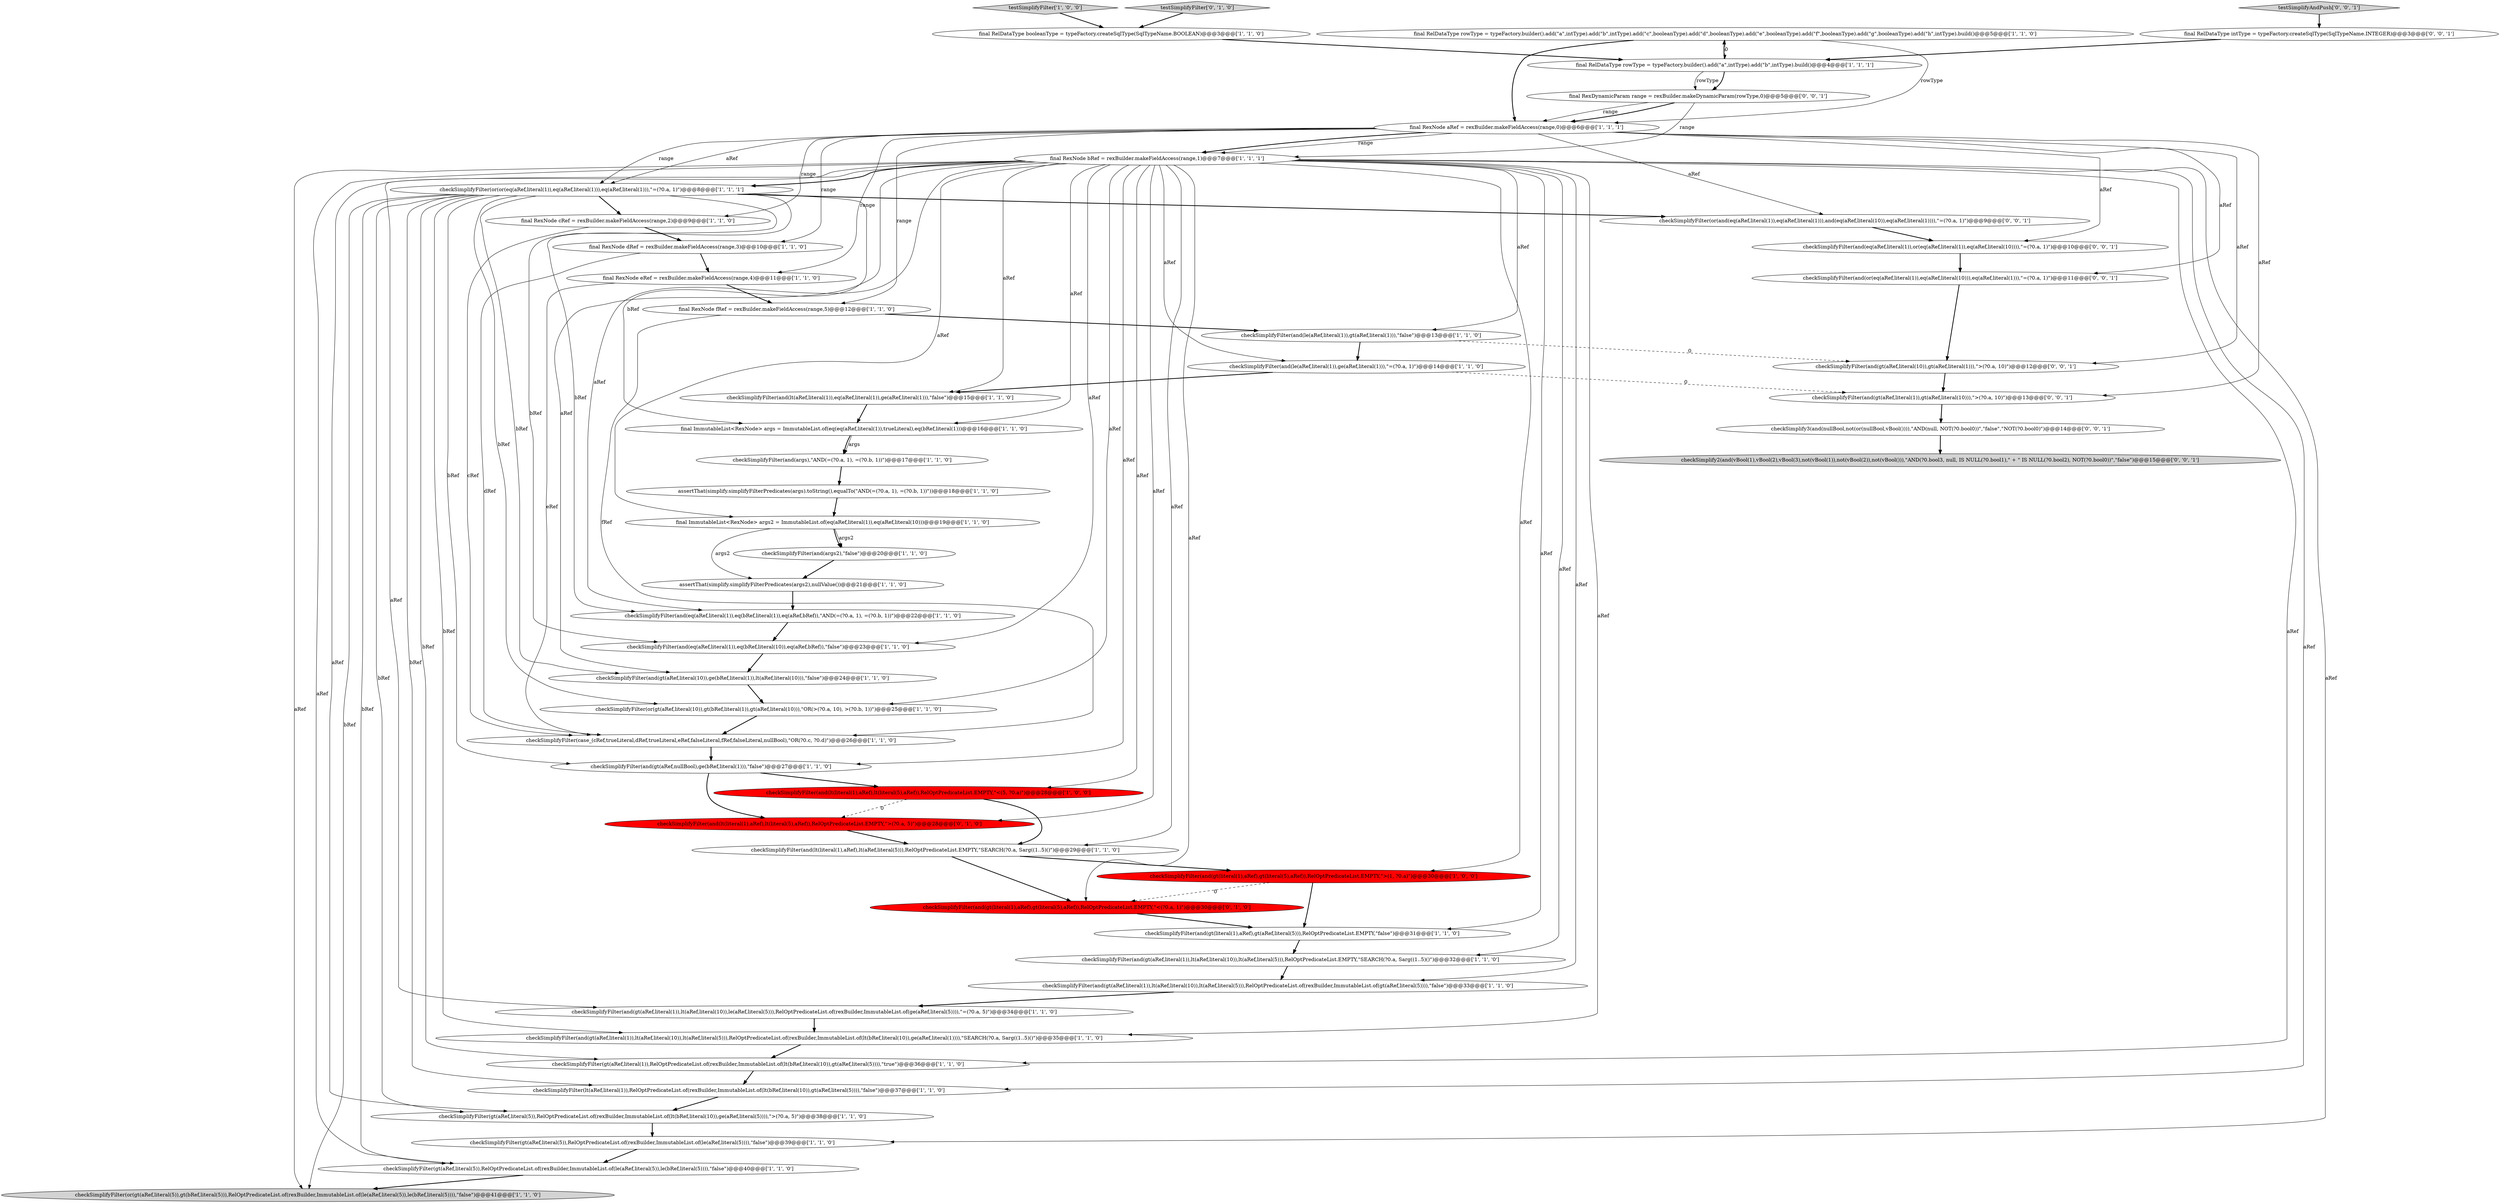 digraph {
21 [style = filled, label = "checkSimplifyFilter(and(gt(aRef,literal(1)),lt(aRef,literal(10)),lt(aRef,literal(5))),RelOptPredicateList.of(rexBuilder,ImmutableList.of(gt(aRef,literal(5)))),\"false\")@@@33@@@['1', '1', '0']", fillcolor = white, shape = ellipse image = "AAA0AAABBB1BBB"];
23 [style = filled, label = "checkSimplifyFilter(and(gt(aRef,literal(1)),lt(aRef,literal(10)),le(aRef,literal(5))),RelOptPredicateList.of(rexBuilder,ImmutableList.of(ge(aRef,literal(5)))),\"=(?0.a, 5)\")@@@34@@@['1', '1', '0']", fillcolor = white, shape = ellipse image = "AAA0AAABBB1BBB"];
17 [style = filled, label = "checkSimplifyFilter(and(lt(aRef,literal(1)),eq(aRef,literal(1)),ge(aRef,literal(1))),\"false\")@@@15@@@['1', '1', '0']", fillcolor = white, shape = ellipse image = "AAA0AAABBB1BBB"];
2 [style = filled, label = "checkSimplifyFilter(and(eq(aRef,literal(1)),eq(bRef,literal(1)),eq(aRef,bRef)),\"AND(=(?0.a, 1), =(?0.b, 1))\")@@@22@@@['1', '1', '0']", fillcolor = white, shape = ellipse image = "AAA0AAABBB1BBB"];
52 [style = filled, label = "checkSimplifyFilter(and(eq(aRef,literal(1)),or(eq(aRef,literal(1)),eq(aRef,literal(10)))),\"=(?0.a, 1)\")@@@10@@@['0', '0', '1']", fillcolor = white, shape = ellipse image = "AAA0AAABBB3BBB"];
48 [style = filled, label = "checkSimplifyFilter(and(gt(aRef,literal(10)),gt(aRef,literal(1))),\">(?0.a, 10)\")@@@12@@@['0', '0', '1']", fillcolor = white, shape = ellipse image = "AAA0AAABBB3BBB"];
19 [style = filled, label = "checkSimplifyFilter(and(gt(aRef,nullBool),ge(bRef,literal(1))),\"false\")@@@27@@@['1', '1', '0']", fillcolor = white, shape = ellipse image = "AAA0AAABBB1BBB"];
9 [style = filled, label = "checkSimplifyFilter(and(gt(literal(1),aRef),gt(aRef,literal(5))),RelOptPredicateList.EMPTY,\"false\")@@@31@@@['1', '1', '0']", fillcolor = white, shape = ellipse image = "AAA0AAABBB1BBB"];
10 [style = filled, label = "checkSimplifyFilter(and(gt(aRef,literal(10)),ge(bRef,literal(1)),lt(aRef,literal(10))),\"false\")@@@24@@@['1', '1', '0']", fillcolor = white, shape = ellipse image = "AAA0AAABBB1BBB"];
24 [style = filled, label = "final RelDataType rowType = typeFactory.builder().add(\"a\",intType).add(\"b\",intType).build()@@@4@@@['1', '1', '1']", fillcolor = white, shape = ellipse image = "AAA0AAABBB1BBB"];
35 [style = filled, label = "checkSimplifyFilter(and(args2),\"false\")@@@20@@@['1', '1', '0']", fillcolor = white, shape = ellipse image = "AAA0AAABBB1BBB"];
33 [style = filled, label = "final RelDataType booleanType = typeFactory.createSqlType(SqlTypeName.BOOLEAN)@@@3@@@['1', '1', '0']", fillcolor = white, shape = ellipse image = "AAA0AAABBB1BBB"];
36 [style = filled, label = "final ImmutableList<RexNode> args = ImmutableList.of(eq(eq(aRef,literal(1)),trueLiteral),eq(bRef,literal(1)))@@@16@@@['1', '1', '0']", fillcolor = white, shape = ellipse image = "AAA0AAABBB1BBB"];
39 [style = filled, label = "final RexNode dRef = rexBuilder.makeFieldAccess(range,3)@@@10@@@['1', '1', '0']", fillcolor = white, shape = ellipse image = "AAA0AAABBB1BBB"];
42 [style = filled, label = "checkSimplifyFilter(and(lt(literal(1),aRef),lt(literal(5),aRef)),RelOptPredicateList.EMPTY,\">(?0.a, 5)\")@@@28@@@['0', '1', '0']", fillcolor = red, shape = ellipse image = "AAA1AAABBB2BBB"];
44 [style = filled, label = "checkSimplifyFilter(or(and(eq(aRef,literal(1)),eq(aRef,literal(1))),and(eq(aRef,literal(10)),eq(aRef,literal(1)))),\"=(?0.a, 1)\")@@@9@@@['0', '0', '1']", fillcolor = white, shape = ellipse image = "AAA0AAABBB3BBB"];
41 [style = filled, label = "testSimplifyFilter['0', '1', '0']", fillcolor = lightgray, shape = diamond image = "AAA0AAABBB2BBB"];
49 [style = filled, label = "checkSimplifyFilter(and(or(eq(aRef,literal(1)),eq(aRef,literal(10))),eq(aRef,literal(1))),\"=(?0.a, 1)\")@@@11@@@['0', '0', '1']", fillcolor = white, shape = ellipse image = "AAA0AAABBB3BBB"];
47 [style = filled, label = "testSimplifyAndPush['0', '0', '1']", fillcolor = lightgray, shape = diamond image = "AAA0AAABBB3BBB"];
3 [style = filled, label = "testSimplifyFilter['1', '0', '0']", fillcolor = lightgray, shape = diamond image = "AAA0AAABBB1BBB"];
38 [style = filled, label = "final RexNode bRef = rexBuilder.makeFieldAccess(range,1)@@@7@@@['1', '1', '1']", fillcolor = white, shape = ellipse image = "AAA0AAABBB1BBB"];
25 [style = filled, label = "checkSimplifyFilter(and(args),\"AND(=(?0.a, 1), =(?0.b, 1))\")@@@17@@@['1', '1', '0']", fillcolor = white, shape = ellipse image = "AAA0AAABBB1BBB"];
5 [style = filled, label = "checkSimplifyFilter(or(gt(aRef,literal(10)),gt(bRef,literal(1)),gt(aRef,literal(10))),\"OR(>(?0.a, 10), >(?0.b, 1))\")@@@25@@@['1', '1', '0']", fillcolor = white, shape = ellipse image = "AAA0AAABBB1BBB"];
8 [style = filled, label = "checkSimplifyFilter(and(le(aRef,literal(1)),ge(aRef,literal(1))),\"=(?0.a, 1)\")@@@14@@@['1', '1', '0']", fillcolor = white, shape = ellipse image = "AAA0AAABBB1BBB"];
31 [style = filled, label = "assertThat(simplify.simplifyFilterPredicates(args).toString(),equalTo(\"AND(=(?0.a, 1), =(?0.b, 1))\"))@@@18@@@['1', '1', '0']", fillcolor = white, shape = ellipse image = "AAA0AAABBB1BBB"];
18 [style = filled, label = "checkSimplifyFilter(and(gt(aRef,literal(1)),lt(aRef,literal(10)),lt(aRef,literal(5))),RelOptPredicateList.EMPTY,\"SEARCH(?0.a, Sarg((1..5)()\")@@@32@@@['1', '1', '0']", fillcolor = white, shape = ellipse image = "AAA0AAABBB1BBB"];
6 [style = filled, label = "checkSimplifyFilter(and(eq(aRef,literal(1)),eq(bRef,literal(10)),eq(aRef,bRef)),\"false\")@@@23@@@['1', '1', '0']", fillcolor = white, shape = ellipse image = "AAA0AAABBB1BBB"];
26 [style = filled, label = "checkSimplifyFilter(or(or(eq(aRef,literal(1)),eq(aRef,literal(1))),eq(aRef,literal(1))),\"=(?0.a, 1)\")@@@8@@@['1', '1', '1']", fillcolor = white, shape = ellipse image = "AAA0AAABBB1BBB"];
13 [style = filled, label = "final RexNode eRef = rexBuilder.makeFieldAccess(range,4)@@@11@@@['1', '1', '0']", fillcolor = white, shape = ellipse image = "AAA0AAABBB1BBB"];
11 [style = filled, label = "checkSimplifyFilter(gt(aRef,literal(5)),RelOptPredicateList.of(rexBuilder,ImmutableList.of(le(aRef,literal(5)),le(bRef,literal(5)))),\"false\")@@@40@@@['1', '1', '0']", fillcolor = white, shape = ellipse image = "AAA0AAABBB1BBB"];
20 [style = filled, label = "checkSimplifyFilter(and(gt(literal(1),aRef),gt(literal(5),aRef)),RelOptPredicateList.EMPTY,\">(1, ?0.a)\")@@@30@@@['1', '0', '0']", fillcolor = red, shape = ellipse image = "AAA1AAABBB1BBB"];
29 [style = filled, label = "final RexNode fRef = rexBuilder.makeFieldAccess(range,5)@@@12@@@['1', '1', '0']", fillcolor = white, shape = ellipse image = "AAA0AAABBB1BBB"];
7 [style = filled, label = "checkSimplifyFilter(and(lt(literal(1),aRef),lt(aRef,literal(5))),RelOptPredicateList.EMPTY,\"SEARCH(?0.a, Sarg((1..5)()\")@@@29@@@['1', '1', '0']", fillcolor = white, shape = ellipse image = "AAA0AAABBB1BBB"];
12 [style = filled, label = "checkSimplifyFilter(lt(aRef,literal(1)),RelOptPredicateList.of(rexBuilder,ImmutableList.of(lt(bRef,literal(10)),gt(aRef,literal(5)))),\"false\")@@@37@@@['1', '1', '0']", fillcolor = white, shape = ellipse image = "AAA0AAABBB1BBB"];
0 [style = filled, label = "checkSimplifyFilter(or(gt(aRef,literal(5)),gt(bRef,literal(5))),RelOptPredicateList.of(rexBuilder,ImmutableList.of(le(aRef,literal(5)),le(bRef,literal(5)))),\"false\")@@@41@@@['1', '1', '0']", fillcolor = lightgray, shape = ellipse image = "AAA0AAABBB1BBB"];
14 [style = filled, label = "checkSimplifyFilter(case_(cRef,trueLiteral,dRef,trueLiteral,eRef,falseLiteral,fRef,falseLiteral,nullBool),\"OR(?0.c, ?0.d)\")@@@26@@@['1', '1', '0']", fillcolor = white, shape = ellipse image = "AAA0AAABBB1BBB"];
28 [style = filled, label = "final RelDataType rowType = typeFactory.builder().add(\"a\",intType).add(\"b\",intType).add(\"c\",booleanType).add(\"d\",booleanType).add(\"e\",booleanType).add(\"f\",booleanType).add(\"g\",booleanType).add(\"h\",intType).build()@@@5@@@['1', '1', '0']", fillcolor = white, shape = ellipse image = "AAA0AAABBB1BBB"];
30 [style = filled, label = "checkSimplifyFilter(gt(aRef,literal(5)),RelOptPredicateList.of(rexBuilder,ImmutableList.of(lt(bRef,literal(10)),ge(aRef,literal(5)))),\">(?0.a, 5)\")@@@38@@@['1', '1', '0']", fillcolor = white, shape = ellipse image = "AAA0AAABBB1BBB"];
34 [style = filled, label = "assertThat(simplify.simplifyFilterPredicates(args2),nullValue())@@@21@@@['1', '1', '0']", fillcolor = white, shape = ellipse image = "AAA0AAABBB1BBB"];
45 [style = filled, label = "checkSimplifyFilter(and(gt(aRef,literal(1)),gt(aRef,literal(10))),\">(?0.a, 10)\")@@@13@@@['0', '0', '1']", fillcolor = white, shape = ellipse image = "AAA0AAABBB3BBB"];
27 [style = filled, label = "checkSimplifyFilter(and(lt(literal(1),aRef),lt(literal(5),aRef)),RelOptPredicateList.EMPTY,\"<(5, ?0.a)\")@@@28@@@['1', '0', '0']", fillcolor = red, shape = ellipse image = "AAA1AAABBB1BBB"];
40 [style = filled, label = "checkSimplifyFilter(and(gt(literal(1),aRef),gt(literal(5),aRef)),RelOptPredicateList.EMPTY,\"<(?0.a, 1)\")@@@30@@@['0', '1', '0']", fillcolor = red, shape = ellipse image = "AAA1AAABBB2BBB"];
16 [style = filled, label = "final RexNode aRef = rexBuilder.makeFieldAccess(range,0)@@@6@@@['1', '1', '1']", fillcolor = white, shape = ellipse image = "AAA0AAABBB1BBB"];
43 [style = filled, label = "final RexDynamicParam range = rexBuilder.makeDynamicParam(rowType,0)@@@5@@@['0', '0', '1']", fillcolor = white, shape = ellipse image = "AAA0AAABBB3BBB"];
1 [style = filled, label = "final ImmutableList<RexNode> args2 = ImmutableList.of(eq(aRef,literal(1)),eq(aRef,literal(10)))@@@19@@@['1', '1', '0']", fillcolor = white, shape = ellipse image = "AAA0AAABBB1BBB"];
32 [style = filled, label = "checkSimplifyFilter(gt(aRef,literal(1)),RelOptPredicateList.of(rexBuilder,ImmutableList.of(lt(bRef,literal(10)),gt(aRef,literal(5)))),\"true\")@@@36@@@['1', '1', '0']", fillcolor = white, shape = ellipse image = "AAA0AAABBB1BBB"];
22 [style = filled, label = "checkSimplifyFilter(and(le(aRef,literal(1)),gt(aRef,literal(1))),\"false\")@@@13@@@['1', '1', '0']", fillcolor = white, shape = ellipse image = "AAA0AAABBB1BBB"];
4 [style = filled, label = "final RexNode cRef = rexBuilder.makeFieldAccess(range,2)@@@9@@@['1', '1', '0']", fillcolor = white, shape = ellipse image = "AAA0AAABBB1BBB"];
46 [style = filled, label = "checkSimplify2(and(vBool(1),vBool(2),vBool(3),not(vBool(1)),not(vBool(2)),not(vBool())),\"AND(?0.bool3, null, IS NULL(?0.bool1),\" + \" IS NULL(?0.bool2), NOT(?0.bool0))\",\"false\")@@@15@@@['0', '0', '1']", fillcolor = lightgray, shape = ellipse image = "AAA0AAABBB3BBB"];
37 [style = filled, label = "checkSimplifyFilter(and(gt(aRef,literal(1)),lt(aRef,literal(10)),lt(aRef,literal(5))),RelOptPredicateList.of(rexBuilder,ImmutableList.of(lt(bRef,literal(10)),ge(aRef,literal(1)))),\"SEARCH(?0.a, Sarg((1..5)()\")@@@35@@@['1', '1', '0']", fillcolor = white, shape = ellipse image = "AAA0AAABBB1BBB"];
50 [style = filled, label = "checkSimplify3(and(nullBool,not(or(nullBool,vBool()))),\"AND(null, NOT(?0.bool0))\",\"false\",\"NOT(?0.bool0)\")@@@14@@@['0', '0', '1']", fillcolor = white, shape = ellipse image = "AAA0AAABBB3BBB"];
15 [style = filled, label = "checkSimplifyFilter(gt(aRef,literal(5)),RelOptPredicateList.of(rexBuilder,ImmutableList.of(le(aRef,literal(5)))),\"false\")@@@39@@@['1', '1', '0']", fillcolor = white, shape = ellipse image = "AAA0AAABBB1BBB"];
51 [style = filled, label = "final RelDataType intType = typeFactory.createSqlType(SqlTypeName.INTEGER)@@@3@@@['0', '0', '1']", fillcolor = white, shape = ellipse image = "AAA0AAABBB3BBB"];
38->21 [style = solid, label="aRef"];
38->20 [style = solid, label="aRef"];
20->9 [style = bold, label=""];
20->40 [style = dashed, label="0"];
2->6 [style = bold, label=""];
32->12 [style = bold, label=""];
1->34 [style = solid, label="args2"];
51->24 [style = bold, label=""];
28->24 [style = dashed, label="0"];
49->48 [style = bold, label=""];
38->36 [style = solid, label="aRef"];
26->10 [style = solid, label="bRef"];
31->1 [style = bold, label=""];
24->43 [style = bold, label=""];
26->0 [style = solid, label="bRef"];
26->12 [style = solid, label="bRef"];
25->31 [style = bold, label=""];
22->8 [style = bold, label=""];
17->36 [style = bold, label=""];
1->35 [style = solid, label="args2"];
15->11 [style = bold, label=""];
16->44 [style = solid, label="aRef"];
34->2 [style = bold, label=""];
26->36 [style = solid, label="bRef"];
27->7 [style = bold, label=""];
47->51 [style = bold, label=""];
38->6 [style = solid, label="aRef"];
37->32 [style = bold, label=""];
38->9 [style = solid, label="aRef"];
38->26 [style = bold, label=""];
38->5 [style = solid, label="aRef"];
26->11 [style = solid, label="bRef"];
26->5 [style = solid, label="bRef"];
19->42 [style = bold, label=""];
24->28 [style = bold, label=""];
43->16 [style = bold, label=""];
38->15 [style = solid, label="aRef"];
26->6 [style = solid, label="bRef"];
16->13 [style = solid, label="range"];
38->30 [style = solid, label="aRef"];
1->35 [style = bold, label=""];
3->33 [style = bold, label=""];
26->4 [style = bold, label=""];
38->18 [style = solid, label="aRef"];
26->30 [style = solid, label="bRef"];
8->17 [style = bold, label=""];
38->8 [style = solid, label="aRef"];
36->25 [style = bold, label=""];
23->37 [style = bold, label=""];
38->27 [style = solid, label="aRef"];
36->25 [style = solid, label="args"];
38->7 [style = solid, label="aRef"];
38->1 [style = solid, label="aRef"];
38->10 [style = solid, label="aRef"];
39->14 [style = solid, label="dRef"];
38->19 [style = solid, label="aRef"];
26->32 [style = solid, label="bRef"];
42->7 [style = bold, label=""];
35->34 [style = bold, label=""];
38->2 [style = solid, label="aRef"];
16->52 [style = solid, label="aRef"];
16->48 [style = solid, label="aRef"];
30->15 [style = bold, label=""];
21->23 [style = bold, label=""];
38->12 [style = solid, label="aRef"];
26->37 [style = solid, label="bRef"];
38->32 [style = solid, label="aRef"];
38->37 [style = solid, label="aRef"];
16->38 [style = solid, label="range"];
39->13 [style = bold, label=""];
4->39 [style = bold, label=""];
14->19 [style = bold, label=""];
16->29 [style = solid, label="range"];
40->9 [style = bold, label=""];
38->42 [style = solid, label="aRef"];
7->20 [style = bold, label=""];
43->38 [style = solid, label="range"];
27->42 [style = dashed, label="0"];
4->14 [style = solid, label="cRef"];
28->16 [style = solid, label="rowType"];
38->40 [style = solid, label="aRef"];
38->17 [style = solid, label="aRef"];
26->19 [style = solid, label="bRef"];
9->18 [style = bold, label=""];
10->5 [style = bold, label=""];
26->44 [style = bold, label=""];
16->26 [style = solid, label="aRef"];
33->24 [style = bold, label=""];
6->10 [style = bold, label=""];
16->4 [style = solid, label="range"];
41->33 [style = bold, label=""];
18->21 [style = bold, label=""];
7->40 [style = bold, label=""];
22->48 [style = dashed, label="0"];
16->39 [style = solid, label="range"];
52->49 [style = bold, label=""];
50->46 [style = bold, label=""];
38->0 [style = solid, label="aRef"];
24->43 [style = solid, label="rowType"];
12->30 [style = bold, label=""];
38->22 [style = solid, label="aRef"];
5->14 [style = bold, label=""];
28->16 [style = bold, label=""];
16->49 [style = solid, label="aRef"];
13->14 [style = solid, label="eRef"];
13->29 [style = bold, label=""];
38->23 [style = solid, label="aRef"];
11->0 [style = bold, label=""];
48->45 [style = bold, label=""];
16->26 [style = solid, label="range"];
45->50 [style = bold, label=""];
16->45 [style = solid, label="aRef"];
19->27 [style = bold, label=""];
44->52 [style = bold, label=""];
43->16 [style = solid, label="range"];
8->45 [style = dashed, label="0"];
29->22 [style = bold, label=""];
38->11 [style = solid, label="aRef"];
29->14 [style = solid, label="fRef"];
16->38 [style = bold, label=""];
26->2 [style = solid, label="bRef"];
}
